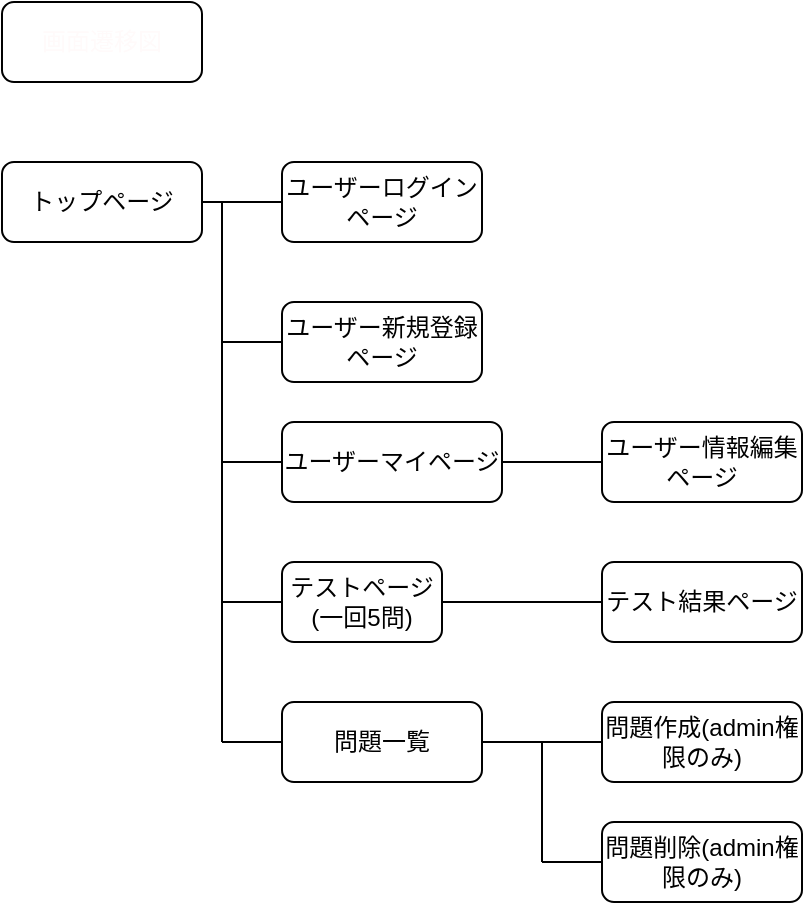 <mxfile>
    <diagram id="3JfQ0iWlm83lYDi2AH_8" name="Page-1">
        <mxGraphModel dx="540" dy="463" grid="1" gridSize="10" guides="1" tooltips="1" connect="1" arrows="1" fold="1" page="1" pageScale="1" pageWidth="850" pageHeight="1100" background="none" math="0" shadow="0">
            <root>
                <mxCell id="0"/>
                <mxCell id="1" parent="0"/>
                <mxCell id="13" value="画面遷移図" style="whiteSpace=wrap;html=1;align=center;fontColor=#fffafa;labelBorderColor=none;rounded=1;strokeColor=default;labelBackgroundColor=none;" parent="1" vertex="1">
                    <mxGeometry x="20" y="20" width="100" height="40" as="geometry"/>
                </mxCell>
                <mxCell id="14" value="トップページ" style="whiteSpace=wrap;html=1;align=center;rounded=1;" parent="1" vertex="1">
                    <mxGeometry x="20" y="100" width="100" height="40" as="geometry"/>
                </mxCell>
                <mxCell id="15" value="ユーザーマイページ" style="whiteSpace=wrap;html=1;align=center;rounded=1;" parent="1" vertex="1">
                    <mxGeometry x="160" y="230" width="110" height="40" as="geometry"/>
                </mxCell>
                <mxCell id="16" value="ユーザー新規登録ページ" style="whiteSpace=wrap;html=1;align=center;rounded=1;" parent="1" vertex="1">
                    <mxGeometry x="160" y="170" width="100" height="40" as="geometry"/>
                </mxCell>
                <mxCell id="17" value="ユーザーログインページ" style="whiteSpace=wrap;html=1;align=center;rounded=1;" parent="1" vertex="1">
                    <mxGeometry x="160" y="100" width="100" height="40" as="geometry"/>
                </mxCell>
                <mxCell id="18" value="テストページ(一回5問)" style="whiteSpace=wrap;html=1;align=center;rounded=1;" parent="1" vertex="1">
                    <mxGeometry x="160" y="300" width="80" height="40" as="geometry"/>
                </mxCell>
                <mxCell id="19" value="問題一覧" style="whiteSpace=wrap;html=1;align=center;rounded=1;" parent="1" vertex="1">
                    <mxGeometry x="160" y="370" width="100" height="40" as="geometry"/>
                </mxCell>
                <mxCell id="20" value="ユーザー情報編集ページ" style="whiteSpace=wrap;html=1;align=center;rounded=1;" parent="1" vertex="1">
                    <mxGeometry x="320" y="230" width="100" height="40" as="geometry"/>
                </mxCell>
                <mxCell id="21" value="テスト結果ページ" style="whiteSpace=wrap;html=1;align=center;rounded=1;" parent="1" vertex="1">
                    <mxGeometry x="320" y="300" width="100" height="40" as="geometry"/>
                </mxCell>
                <mxCell id="22" value="問題作成(admin権限のみ)" style="whiteSpace=wrap;html=1;align=center;rounded=1;" parent="1" vertex="1">
                    <mxGeometry x="320" y="370" width="100" height="40" as="geometry"/>
                </mxCell>
                <mxCell id="23" value="問題削除(admin権限のみ)" style="whiteSpace=wrap;html=1;align=center;rounded=1;" parent="1" vertex="1">
                    <mxGeometry x="320" y="430" width="100" height="40" as="geometry"/>
                </mxCell>
                <mxCell id="29" value="" style="endArrow=none;html=1;rounded=0;exitX=1;exitY=0.5;exitDx=0;exitDy=0;entryX=0;entryY=0.5;entryDx=0;entryDy=0;" parent="1" source="14" target="17" edge="1">
                    <mxGeometry relative="1" as="geometry">
                        <mxPoint x="200" y="250" as="sourcePoint"/>
                        <mxPoint x="360" y="250" as="targetPoint"/>
                    </mxGeometry>
                </mxCell>
                <mxCell id="30" value="" style="endArrow=none;html=1;rounded=0;" parent="1" edge="1">
                    <mxGeometry relative="1" as="geometry">
                        <mxPoint x="130" y="120" as="sourcePoint"/>
                        <mxPoint x="130" y="390" as="targetPoint"/>
                    </mxGeometry>
                </mxCell>
                <mxCell id="31" value="" style="endArrow=none;html=1;rounded=0;entryX=0;entryY=0.5;entryDx=0;entryDy=0;" parent="1" target="16" edge="1">
                    <mxGeometry relative="1" as="geometry">
                        <mxPoint x="130" y="190" as="sourcePoint"/>
                        <mxPoint x="360" y="250" as="targetPoint"/>
                    </mxGeometry>
                </mxCell>
                <mxCell id="32" value="" style="endArrow=none;html=1;rounded=0;" parent="1" edge="1">
                    <mxGeometry relative="1" as="geometry">
                        <mxPoint x="130" y="250" as="sourcePoint"/>
                        <mxPoint x="160" y="250" as="targetPoint"/>
                    </mxGeometry>
                </mxCell>
                <mxCell id="33" value="" style="endArrow=none;html=1;rounded=0;entryX=0;entryY=0.5;entryDx=0;entryDy=0;" parent="1" target="18" edge="1">
                    <mxGeometry relative="1" as="geometry">
                        <mxPoint x="130" y="320" as="sourcePoint"/>
                        <mxPoint x="360" y="250" as="targetPoint"/>
                    </mxGeometry>
                </mxCell>
                <mxCell id="34" value="" style="endArrow=none;html=1;rounded=0;entryX=0;entryY=0.5;entryDx=0;entryDy=0;" parent="1" target="19" edge="1">
                    <mxGeometry relative="1" as="geometry">
                        <mxPoint x="130" y="390" as="sourcePoint"/>
                        <mxPoint x="360" y="250" as="targetPoint"/>
                    </mxGeometry>
                </mxCell>
                <mxCell id="35" value="" style="endArrow=none;html=1;rounded=0;" parent="1" edge="1">
                    <mxGeometry relative="1" as="geometry">
                        <mxPoint x="270" y="250" as="sourcePoint"/>
                        <mxPoint x="320" y="250" as="targetPoint"/>
                    </mxGeometry>
                </mxCell>
                <mxCell id="36" value="" style="endArrow=none;html=1;rounded=0;exitX=1;exitY=0.5;exitDx=0;exitDy=0;entryX=0;entryY=0.5;entryDx=0;entryDy=0;" parent="1" source="18" target="21" edge="1">
                    <mxGeometry relative="1" as="geometry">
                        <mxPoint x="200" y="250" as="sourcePoint"/>
                        <mxPoint x="360" y="250" as="targetPoint"/>
                    </mxGeometry>
                </mxCell>
                <mxCell id="37" value="" style="endArrow=none;html=1;rounded=0;exitX=1;exitY=0.5;exitDx=0;exitDy=0;entryX=0;entryY=0.5;entryDx=0;entryDy=0;" parent="1" source="19" target="22" edge="1">
                    <mxGeometry relative="1" as="geometry">
                        <mxPoint x="200" y="250" as="sourcePoint"/>
                        <mxPoint x="360" y="250" as="targetPoint"/>
                    </mxGeometry>
                </mxCell>
                <mxCell id="38" value="" style="endArrow=none;html=1;rounded=0;" parent="1" edge="1">
                    <mxGeometry relative="1" as="geometry">
                        <mxPoint x="290" y="390" as="sourcePoint"/>
                        <mxPoint x="290" y="450" as="targetPoint"/>
                    </mxGeometry>
                </mxCell>
                <mxCell id="39" value="" style="endArrow=none;html=1;rounded=0;entryX=0;entryY=0.5;entryDx=0;entryDy=0;" parent="1" target="23" edge="1">
                    <mxGeometry relative="1" as="geometry">
                        <mxPoint x="290" y="450" as="sourcePoint"/>
                        <mxPoint x="360" y="250" as="targetPoint"/>
                    </mxGeometry>
                </mxCell>
            </root>
        </mxGraphModel>
    </diagram>
</mxfile>